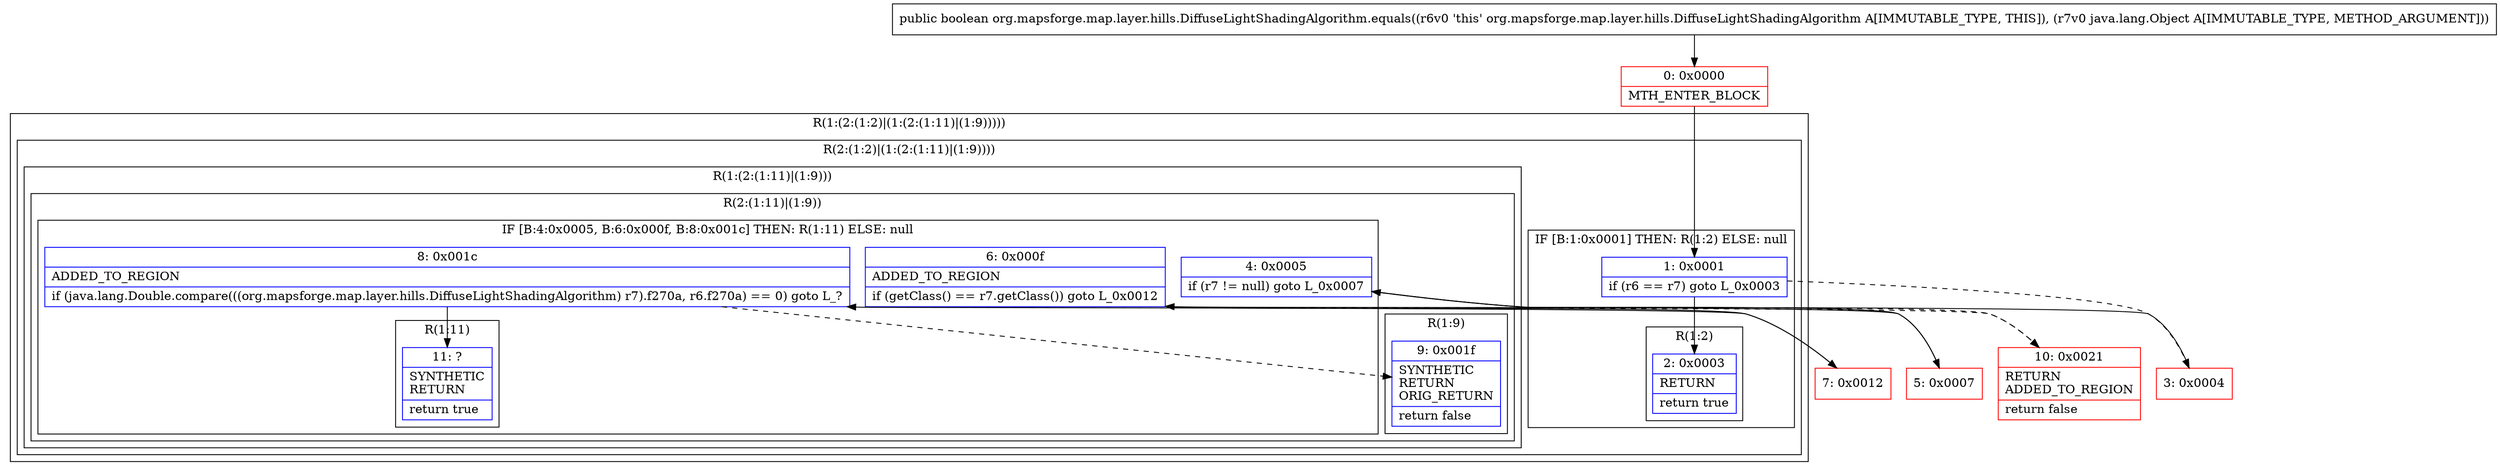 digraph "CFG fororg.mapsforge.map.layer.hills.DiffuseLightShadingAlgorithm.equals(Ljava\/lang\/Object;)Z" {
subgraph cluster_Region_1448944082 {
label = "R(1:(2:(1:2)|(1:(2:(1:11)|(1:9)))))";
node [shape=record,color=blue];
subgraph cluster_Region_2062850553 {
label = "R(2:(1:2)|(1:(2:(1:11)|(1:9))))";
node [shape=record,color=blue];
subgraph cluster_IfRegion_1929963702 {
label = "IF [B:1:0x0001] THEN: R(1:2) ELSE: null";
node [shape=record,color=blue];
Node_1 [shape=record,label="{1\:\ 0x0001|if (r6 == r7) goto L_0x0003\l}"];
subgraph cluster_Region_1152132178 {
label = "R(1:2)";
node [shape=record,color=blue];
Node_2 [shape=record,label="{2\:\ 0x0003|RETURN\l|return true\l}"];
}
}
subgraph cluster_Region_2076233380 {
label = "R(1:(2:(1:11)|(1:9)))";
node [shape=record,color=blue];
subgraph cluster_Region_623225716 {
label = "R(2:(1:11)|(1:9))";
node [shape=record,color=blue];
subgraph cluster_IfRegion_291285566 {
label = "IF [B:4:0x0005, B:6:0x000f, B:8:0x001c] THEN: R(1:11) ELSE: null";
node [shape=record,color=blue];
Node_4 [shape=record,label="{4\:\ 0x0005|if (r7 != null) goto L_0x0007\l}"];
Node_6 [shape=record,label="{6\:\ 0x000f|ADDED_TO_REGION\l|if (getClass() == r7.getClass()) goto L_0x0012\l}"];
Node_8 [shape=record,label="{8\:\ 0x001c|ADDED_TO_REGION\l|if (java.lang.Double.compare(((org.mapsforge.map.layer.hills.DiffuseLightShadingAlgorithm) r7).f270a, r6.f270a) == 0) goto L_?\l}"];
subgraph cluster_Region_888636147 {
label = "R(1:11)";
node [shape=record,color=blue];
Node_11 [shape=record,label="{11\:\ ?|SYNTHETIC\lRETURN\l|return true\l}"];
}
}
subgraph cluster_Region_1228918567 {
label = "R(1:9)";
node [shape=record,color=blue];
Node_9 [shape=record,label="{9\:\ 0x001f|SYNTHETIC\lRETURN\lORIG_RETURN\l|return false\l}"];
}
}
}
}
}
Node_0 [shape=record,color=red,label="{0\:\ 0x0000|MTH_ENTER_BLOCK\l}"];
Node_3 [shape=record,color=red,label="{3\:\ 0x0004}"];
Node_5 [shape=record,color=red,label="{5\:\ 0x0007}"];
Node_7 [shape=record,color=red,label="{7\:\ 0x0012}"];
Node_10 [shape=record,color=red,label="{10\:\ 0x0021|RETURN\lADDED_TO_REGION\l|return false\l}"];
MethodNode[shape=record,label="{public boolean org.mapsforge.map.layer.hills.DiffuseLightShadingAlgorithm.equals((r6v0 'this' org.mapsforge.map.layer.hills.DiffuseLightShadingAlgorithm A[IMMUTABLE_TYPE, THIS]), (r7v0 java.lang.Object A[IMMUTABLE_TYPE, METHOD_ARGUMENT])) }"];
MethodNode -> Node_0;
Node_1 -> Node_2;
Node_1 -> Node_3[style=dashed];
Node_4 -> Node_5;
Node_4 -> Node_10[style=dashed];
Node_6 -> Node_7;
Node_6 -> Node_10[style=dashed];
Node_8 -> Node_9[style=dashed];
Node_8 -> Node_11;
Node_0 -> Node_1;
Node_3 -> Node_4;
Node_5 -> Node_6;
Node_7 -> Node_8;
}

